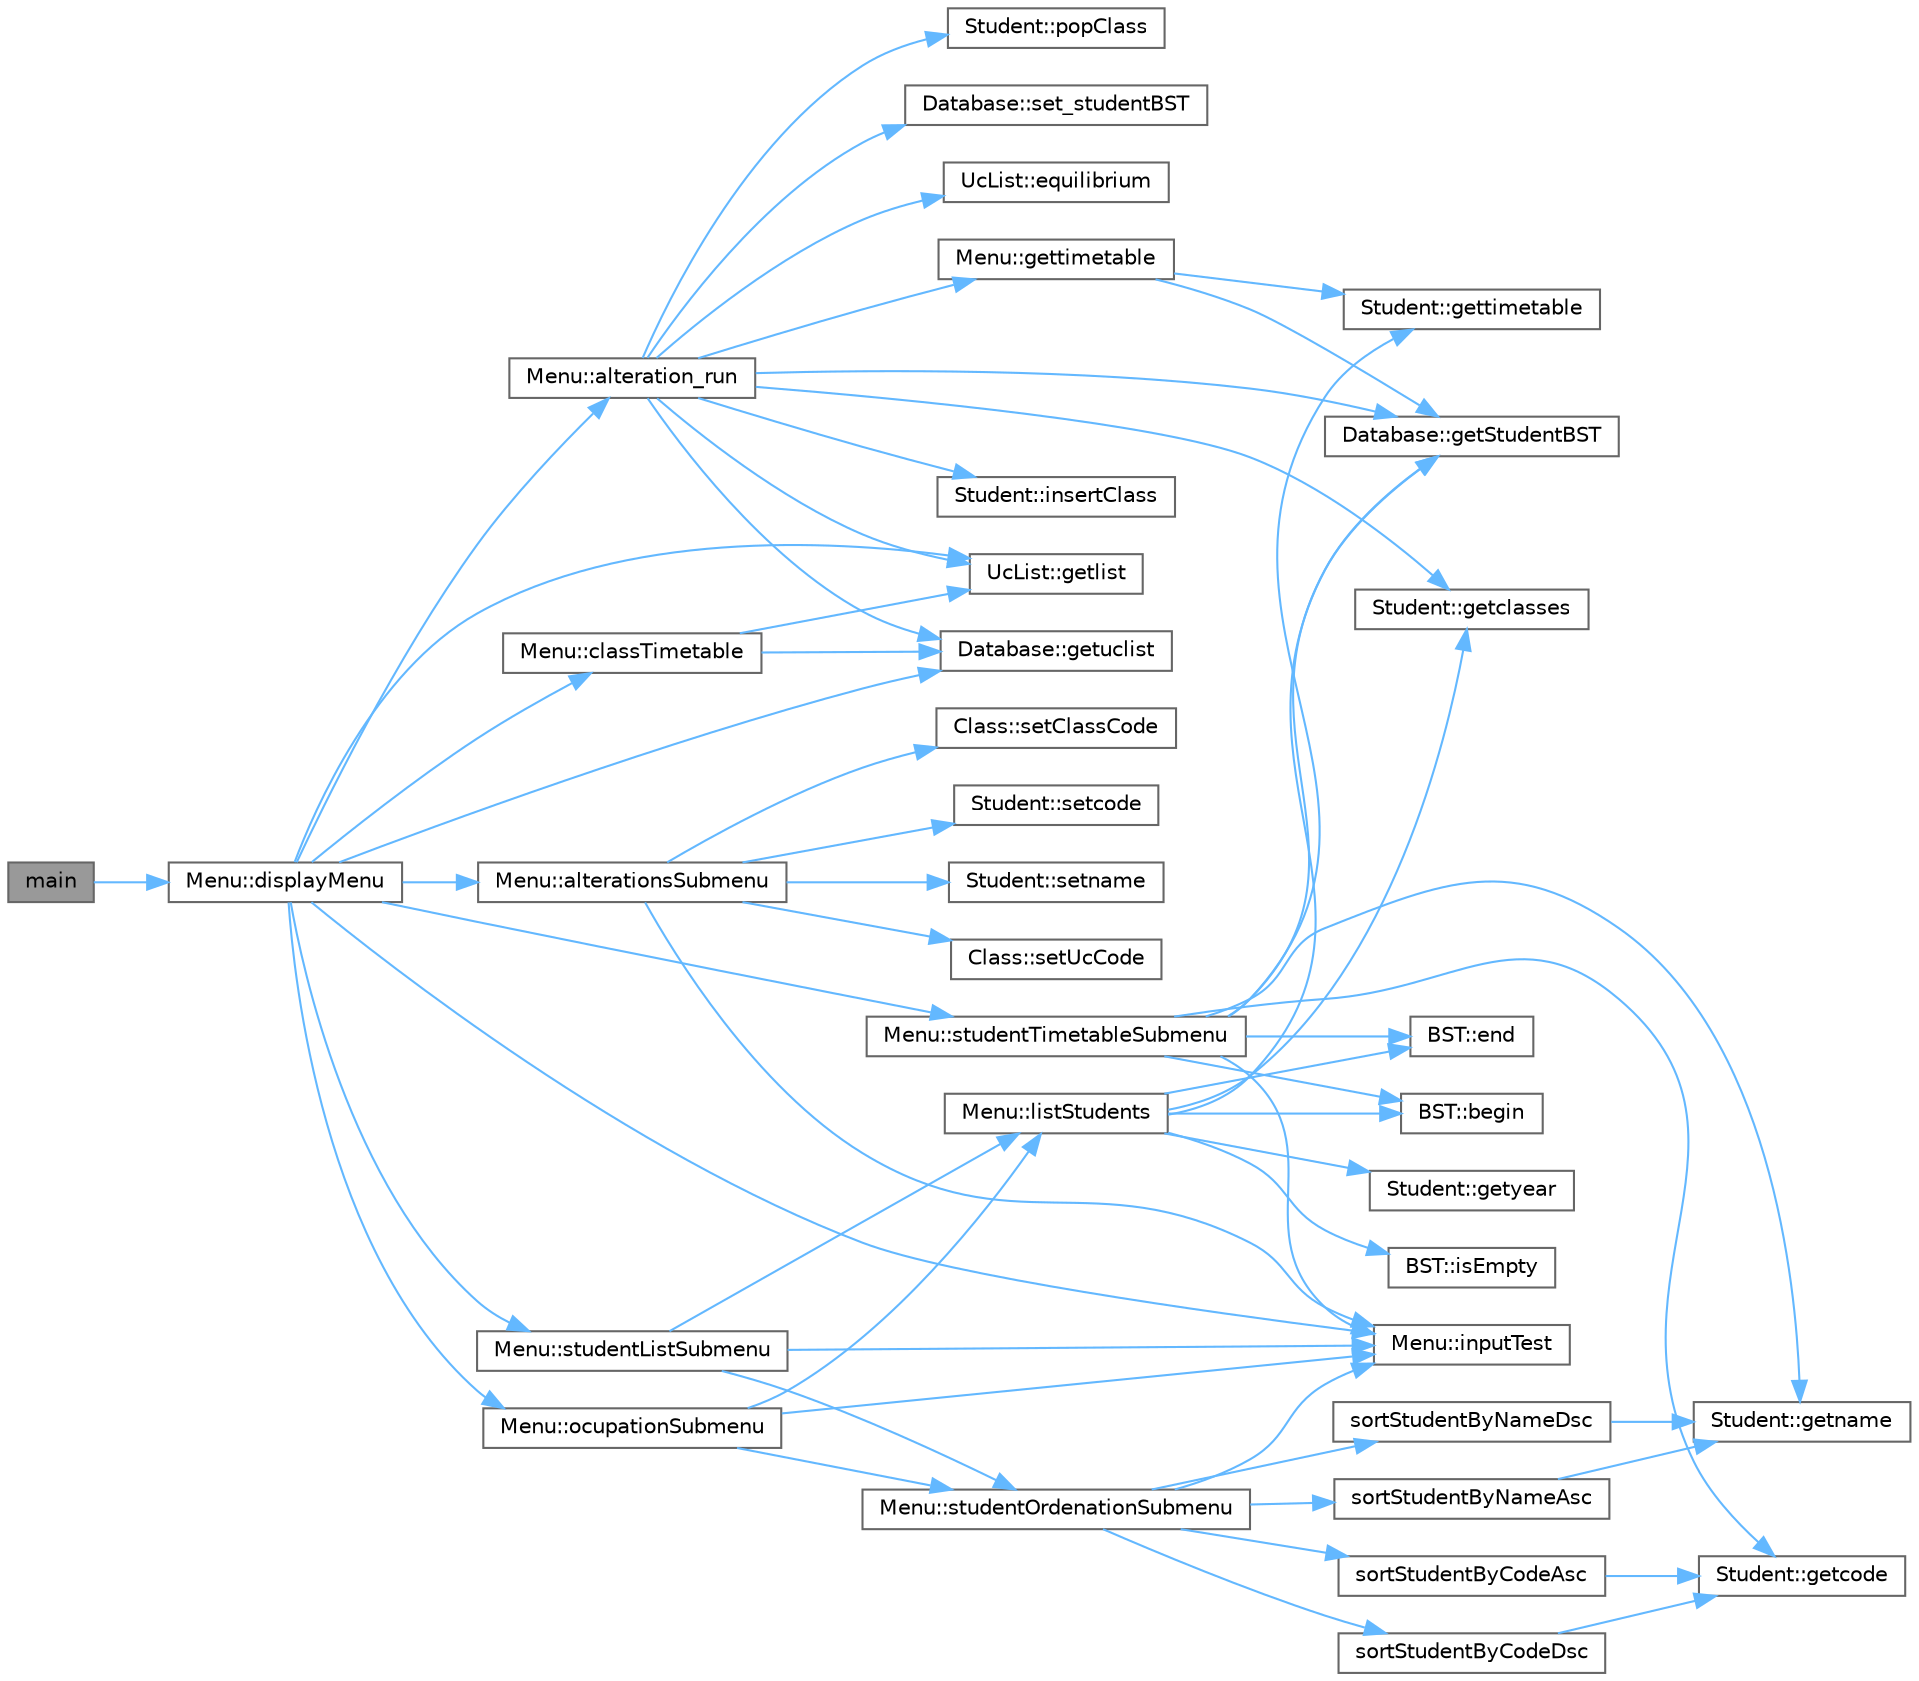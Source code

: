 digraph "main"
{
 // LATEX_PDF_SIZE
  bgcolor="transparent";
  edge [fontname=Helvetica,fontsize=10,labelfontname=Helvetica,labelfontsize=10];
  node [fontname=Helvetica,fontsize=10,shape=box,height=0.2,width=0.4];
  rankdir="LR";
  Node1 [label="main",height=0.2,width=0.4,color="gray40", fillcolor="grey60", style="filled", fontcolor="black",tooltip=" "];
  Node1 -> Node2 [color="steelblue1",style="solid"];
  Node2 [label="Menu::displayMenu",height=0.2,width=0.4,color="grey40", fillcolor="white", style="filled",URL="$class_menu.html#a2e196016a6d46cdc46af8749d084dc43",tooltip=" "];
  Node2 -> Node3 [color="steelblue1",style="solid"];
  Node3 [label="Menu::alteration_run",height=0.2,width=0.4,color="grey40", fillcolor="white", style="filled",URL="$class_menu.html#ab160fdc7e3fafe507a6c1cb4eecad55b",tooltip=" "];
  Node3 -> Node4 [color="steelblue1",style="solid"];
  Node4 [label="UcList::equilibrium",height=0.2,width=0.4,color="grey40", fillcolor="white", style="filled",URL="$class_uc_list.html#a9d7874b21f854242d201d53b1e57f1cf",tooltip=" "];
  Node3 -> Node5 [color="steelblue1",style="solid"];
  Node5 [label="Student::getclasses",height=0.2,width=0.4,color="grey40", fillcolor="white", style="filled",URL="$class_student.html#a7f040a07896813e615ca41ee4c5d49ec",tooltip=" "];
  Node3 -> Node6 [color="steelblue1",style="solid"];
  Node6 [label="UcList::getlist",height=0.2,width=0.4,color="grey40", fillcolor="white", style="filled",URL="$class_uc_list.html#a2a024bfebb5ff7d24c0476093c764258",tooltip=" "];
  Node3 -> Node7 [color="steelblue1",style="solid"];
  Node7 [label="Database::getStudentBST",height=0.2,width=0.4,color="grey40", fillcolor="white", style="filled",URL="$class_database.html#a18f958c2ecd596dfffd1bb75fe8fc064",tooltip=" "];
  Node3 -> Node8 [color="steelblue1",style="solid"];
  Node8 [label="Menu::gettimetable",height=0.2,width=0.4,color="grey40", fillcolor="white", style="filled",URL="$class_menu.html#a4107dacdd64502240dfedb084b974577",tooltip=" "];
  Node8 -> Node7 [color="steelblue1",style="solid"];
  Node8 -> Node9 [color="steelblue1",style="solid"];
  Node9 [label="Student::gettimetable",height=0.2,width=0.4,color="grey40", fillcolor="white", style="filled",URL="$class_student.html#a625a651999a647e37014452be2e42bf0",tooltip=" "];
  Node3 -> Node10 [color="steelblue1",style="solid"];
  Node10 [label="Database::getuclist",height=0.2,width=0.4,color="grey40", fillcolor="white", style="filled",URL="$class_database.html#ab23705a1759b594578d4a1895f71ff02",tooltip=" "];
  Node3 -> Node11 [color="steelblue1",style="solid"];
  Node11 [label="Student::insertClass",height=0.2,width=0.4,color="grey40", fillcolor="white", style="filled",URL="$class_student.html#aa66c65d4f149db37a4fdfceb49d4b2f9",tooltip=" "];
  Node3 -> Node12 [color="steelblue1",style="solid"];
  Node12 [label="Student::popClass",height=0.2,width=0.4,color="grey40", fillcolor="white", style="filled",URL="$class_student.html#a1262c1a0a1f01d2fc56a69ea78c7180e",tooltip=" "];
  Node3 -> Node13 [color="steelblue1",style="solid"];
  Node13 [label="Database::set_studentBST",height=0.2,width=0.4,color="grey40", fillcolor="white", style="filled",URL="$class_database.html#ac9be694385251bc28ea63abbcef7a546",tooltip=" "];
  Node2 -> Node14 [color="steelblue1",style="solid"];
  Node14 [label="Menu::alterationsSubmenu",height=0.2,width=0.4,color="grey40", fillcolor="white", style="filled",URL="$class_menu.html#adec0d56f12a933c91e2c24725909aff9",tooltip=" "];
  Node14 -> Node15 [color="steelblue1",style="solid"];
  Node15 [label="Menu::inputTest",height=0.2,width=0.4,color="grey40", fillcolor="white", style="filled",URL="$class_menu.html#a45c46b7c959211a176f7c016c1fedd0d",tooltip="Tests if the."];
  Node14 -> Node16 [color="steelblue1",style="solid"];
  Node16 [label="Class::setClassCode",height=0.2,width=0.4,color="grey40", fillcolor="white", style="filled",URL="$class_class.html#a67b1fdcc113bc7ab0c86fb572fc54a27",tooltip="set classCode with"];
  Node14 -> Node17 [color="steelblue1",style="solid"];
  Node17 [label="Student::setcode",height=0.2,width=0.4,color="grey40", fillcolor="white", style="filled",URL="$class_student.html#a055188589afd04671f5500e125007ff3",tooltip=" "];
  Node14 -> Node18 [color="steelblue1",style="solid"];
  Node18 [label="Student::setname",height=0.2,width=0.4,color="grey40", fillcolor="white", style="filled",URL="$class_student.html#a631b721fa1276cbb5939944170fa99df",tooltip=" "];
  Node14 -> Node19 [color="steelblue1",style="solid"];
  Node19 [label="Class::setUcCode",height=0.2,width=0.4,color="grey40", fillcolor="white", style="filled",URL="$class_class.html#a3f70146e4061064a3ec336ce1b13e614",tooltip="set UcCode with"];
  Node2 -> Node20 [color="steelblue1",style="solid"];
  Node20 [label="Menu::classTimetable",height=0.2,width=0.4,color="grey40", fillcolor="white", style="filled",URL="$class_menu.html#a80a0b224b7eda1e69c8fd176eb6c0a28",tooltip=" "];
  Node20 -> Node6 [color="steelblue1",style="solid"];
  Node20 -> Node10 [color="steelblue1",style="solid"];
  Node2 -> Node6 [color="steelblue1",style="solid"];
  Node2 -> Node10 [color="steelblue1",style="solid"];
  Node2 -> Node15 [color="steelblue1",style="solid"];
  Node2 -> Node21 [color="steelblue1",style="solid"];
  Node21 [label="Menu::ocupationSubmenu",height=0.2,width=0.4,color="grey40", fillcolor="white", style="filled",URL="$class_menu.html#a66bfcd7feed22bffdf67e95cdc187bba",tooltip=" "];
  Node21 -> Node15 [color="steelblue1",style="solid"];
  Node21 -> Node22 [color="steelblue1",style="solid"];
  Node22 [label="Menu::listStudents",height=0.2,width=0.4,color="grey40", fillcolor="white", style="filled",URL="$class_menu.html#a33ef85a46cfafe9bf1895e0dab5575cc",tooltip="Recieves an integer that controls how the students will be listed."];
  Node22 -> Node23 [color="steelblue1",style="solid"];
  Node23 [label="BST::begin",height=0.2,width=0.4,color="grey40", fillcolor="white", style="filled",URL="$class_b_s_t.html#abd4bba3fab03db378625b029d6231475",tooltip=" "];
  Node22 -> Node24 [color="steelblue1",style="solid"];
  Node24 [label="BST::end",height=0.2,width=0.4,color="grey40", fillcolor="white", style="filled",URL="$class_b_s_t.html#a37dae0b027ab3f89a75669f6e3f8221c",tooltip=" "];
  Node22 -> Node5 [color="steelblue1",style="solid"];
  Node22 -> Node7 [color="steelblue1",style="solid"];
  Node22 -> Node25 [color="steelblue1",style="solid"];
  Node25 [label="Student::getyear",height=0.2,width=0.4,color="grey40", fillcolor="white", style="filled",URL="$class_student.html#af3c07982630a94ef946bff7fcf4ec0cf",tooltip=" "];
  Node22 -> Node26 [color="steelblue1",style="solid"];
  Node26 [label="BST::isEmpty",height=0.2,width=0.4,color="grey40", fillcolor="white", style="filled",URL="$class_b_s_t.html#ad754d9ddf980e7f8e55a01c1a03cacce",tooltip=" "];
  Node21 -> Node27 [color="steelblue1",style="solid"];
  Node27 [label="Menu::studentOrdenationSubmenu",height=0.2,width=0.4,color="grey40", fillcolor="white", style="filled",URL="$class_menu.html#ac2a973a74d498075f2e37b9e0b0b382e",tooltip=" "];
  Node27 -> Node15 [color="steelblue1",style="solid"];
  Node27 -> Node28 [color="steelblue1",style="solid"];
  Node28 [label="sortStudentByCodeAsc",height=0.2,width=0.4,color="grey40", fillcolor="white", style="filled",URL="$_sort_form_8cpp.html#a38cb3135720ff9a2c9d08ec6d04e9a3f",tooltip=" "];
  Node28 -> Node29 [color="steelblue1",style="solid"];
  Node29 [label="Student::getcode",height=0.2,width=0.4,color="grey40", fillcolor="white", style="filled",URL="$class_student.html#ae42d9768dc13bd1a3f50b4f410579d71",tooltip=" "];
  Node27 -> Node30 [color="steelblue1",style="solid"];
  Node30 [label="sortStudentByCodeDsc",height=0.2,width=0.4,color="grey40", fillcolor="white", style="filled",URL="$_sort_form_8cpp.html#a3d33904dfb79765d372fec66ad72ab0a",tooltip=" "];
  Node30 -> Node29 [color="steelblue1",style="solid"];
  Node27 -> Node31 [color="steelblue1",style="solid"];
  Node31 [label="sortStudentByNameAsc",height=0.2,width=0.4,color="grey40", fillcolor="white", style="filled",URL="$_sort_form_8cpp.html#a110e0031e0773ad2f8b6ac729d648701",tooltip=" "];
  Node31 -> Node32 [color="steelblue1",style="solid"];
  Node32 [label="Student::getname",height=0.2,width=0.4,color="grey40", fillcolor="white", style="filled",URL="$class_student.html#a7930854c6bddef61a6883b10ed651183",tooltip=" "];
  Node27 -> Node33 [color="steelblue1",style="solid"];
  Node33 [label="sortStudentByNameDsc",height=0.2,width=0.4,color="grey40", fillcolor="white", style="filled",URL="$_sort_form_8cpp.html#ade8e7f66ba0e83112886332070d19bd2",tooltip=" "];
  Node33 -> Node32 [color="steelblue1",style="solid"];
  Node2 -> Node34 [color="steelblue1",style="solid"];
  Node34 [label="Menu::studentListSubmenu",height=0.2,width=0.4,color="grey40", fillcolor="white", style="filled",URL="$class_menu.html#ac43c1c1e767f70adbecc90015bd87ade",tooltip="The submenu for option [21]Student List."];
  Node34 -> Node15 [color="steelblue1",style="solid"];
  Node34 -> Node22 [color="steelblue1",style="solid"];
  Node34 -> Node27 [color="steelblue1",style="solid"];
  Node2 -> Node35 [color="steelblue1",style="solid"];
  Node35 [label="Menu::studentTimetableSubmenu",height=0.2,width=0.4,color="grey40", fillcolor="white", style="filled",URL="$class_menu.html#a720c421007021677a178299e9db22440",tooltip=" "];
  Node35 -> Node23 [color="steelblue1",style="solid"];
  Node35 -> Node24 [color="steelblue1",style="solid"];
  Node35 -> Node29 [color="steelblue1",style="solid"];
  Node35 -> Node32 [color="steelblue1",style="solid"];
  Node35 -> Node7 [color="steelblue1",style="solid"];
  Node35 -> Node9 [color="steelblue1",style="solid"];
  Node35 -> Node15 [color="steelblue1",style="solid"];
}
